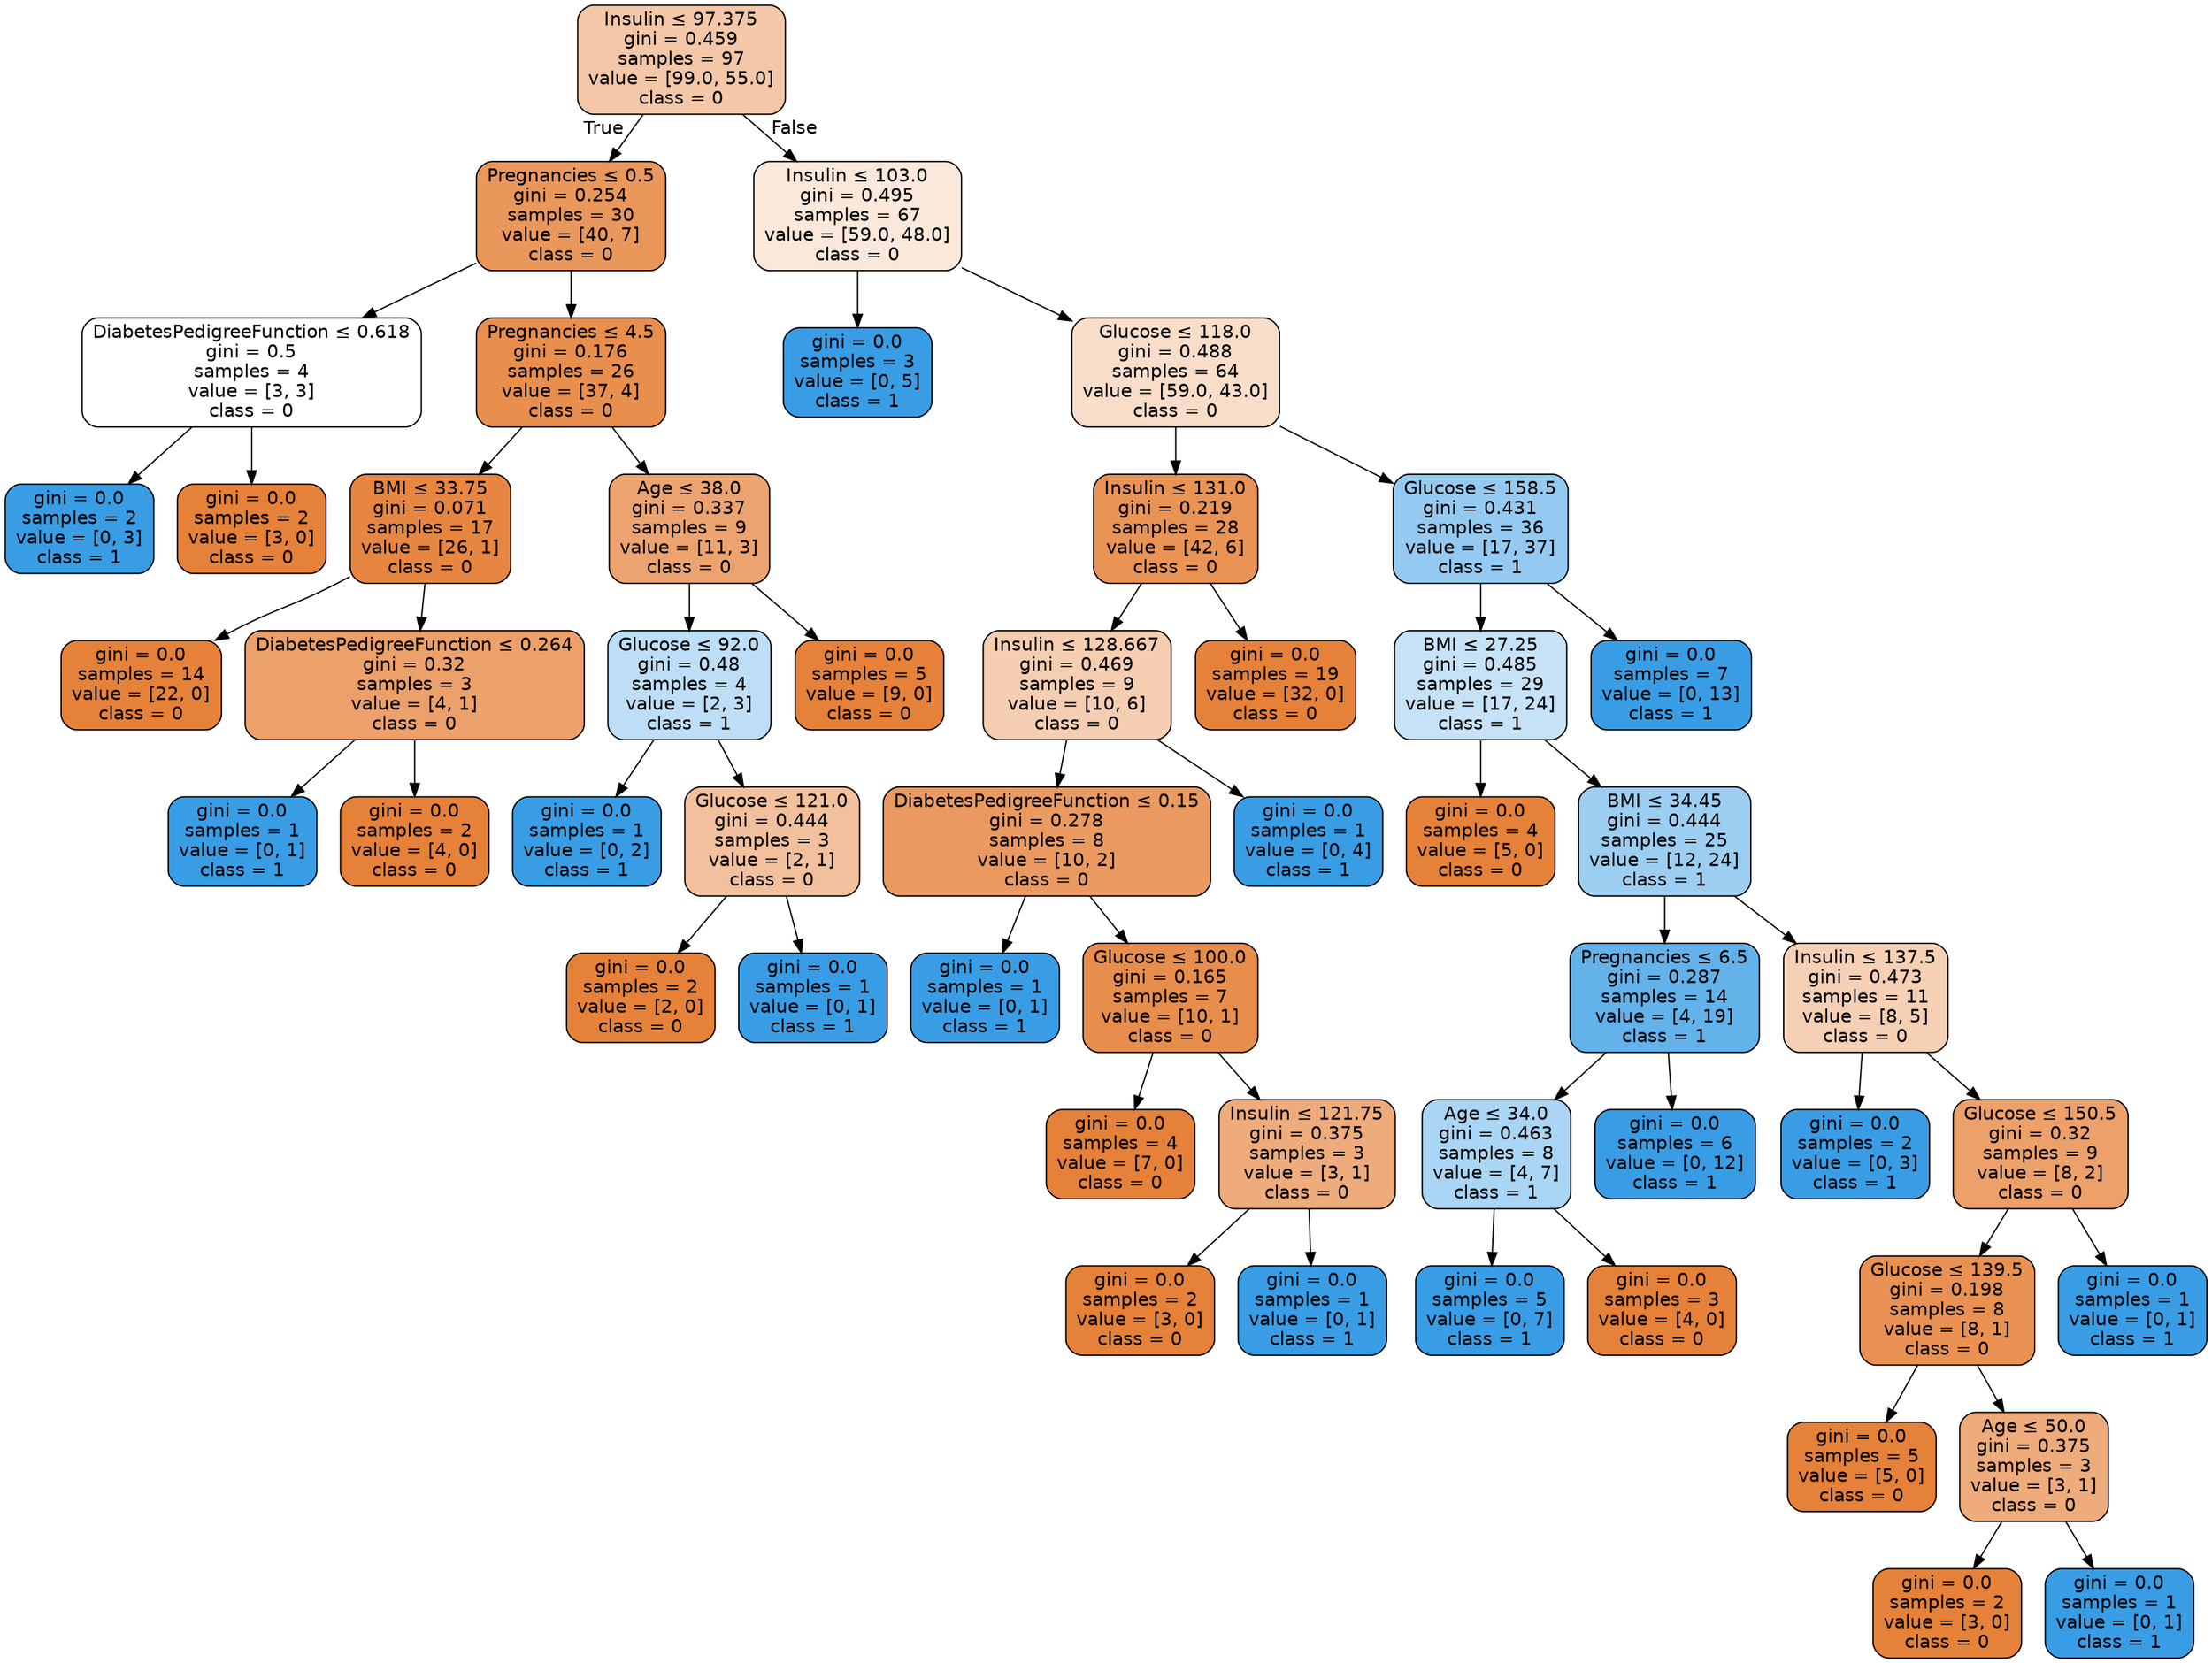 digraph Tree {
node [shape=box, style="filled, rounded", color="black", fontname="helvetica"] ;
edge [fontname="helvetica"] ;
0 [label=<Insulin &le; 97.375<br/>gini = 0.459<br/>samples = 97<br/>value = [99.0, 55.0]<br/>class = 0>, fillcolor="#f3c7a7"] ;
1 [label=<Pregnancies &le; 0.5<br/>gini = 0.254<br/>samples = 30<br/>value = [40, 7]<br/>class = 0>, fillcolor="#ea975c"] ;
0 -> 1 [labeldistance=2.5, labelangle=45, headlabel="True"] ;
2 [label=<DiabetesPedigreeFunction &le; 0.618<br/>gini = 0.5<br/>samples = 4<br/>value = [3, 3]<br/>class = 0>, fillcolor="#ffffff"] ;
1 -> 2 ;
3 [label=<gini = 0.0<br/>samples = 2<br/>value = [0, 3]<br/>class = 1>, fillcolor="#399de5"] ;
2 -> 3 ;
4 [label=<gini = 0.0<br/>samples = 2<br/>value = [3, 0]<br/>class = 0>, fillcolor="#e58139"] ;
2 -> 4 ;
5 [label=<Pregnancies &le; 4.5<br/>gini = 0.176<br/>samples = 26<br/>value = [37, 4]<br/>class = 0>, fillcolor="#e88f4e"] ;
1 -> 5 ;
6 [label=<BMI &le; 33.75<br/>gini = 0.071<br/>samples = 17<br/>value = [26, 1]<br/>class = 0>, fillcolor="#e68641"] ;
5 -> 6 ;
7 [label=<gini = 0.0<br/>samples = 14<br/>value = [22, 0]<br/>class = 0>, fillcolor="#e58139"] ;
6 -> 7 ;
8 [label=<DiabetesPedigreeFunction &le; 0.264<br/>gini = 0.32<br/>samples = 3<br/>value = [4, 1]<br/>class = 0>, fillcolor="#eca06a"] ;
6 -> 8 ;
9 [label=<gini = 0.0<br/>samples = 1<br/>value = [0, 1]<br/>class = 1>, fillcolor="#399de5"] ;
8 -> 9 ;
10 [label=<gini = 0.0<br/>samples = 2<br/>value = [4, 0]<br/>class = 0>, fillcolor="#e58139"] ;
8 -> 10 ;
11 [label=<Age &le; 38.0<br/>gini = 0.337<br/>samples = 9<br/>value = [11, 3]<br/>class = 0>, fillcolor="#eca36f"] ;
5 -> 11 ;
12 [label=<Glucose &le; 92.0<br/>gini = 0.48<br/>samples = 4<br/>value = [2, 3]<br/>class = 1>, fillcolor="#bddef6"] ;
11 -> 12 ;
13 [label=<gini = 0.0<br/>samples = 1<br/>value = [0, 2]<br/>class = 1>, fillcolor="#399de5"] ;
12 -> 13 ;
14 [label=<Glucose &le; 121.0<br/>gini = 0.444<br/>samples = 3<br/>value = [2, 1]<br/>class = 0>, fillcolor="#f2c09c"] ;
12 -> 14 ;
15 [label=<gini = 0.0<br/>samples = 2<br/>value = [2, 0]<br/>class = 0>, fillcolor="#e58139"] ;
14 -> 15 ;
16 [label=<gini = 0.0<br/>samples = 1<br/>value = [0, 1]<br/>class = 1>, fillcolor="#399de5"] ;
14 -> 16 ;
17 [label=<gini = 0.0<br/>samples = 5<br/>value = [9, 0]<br/>class = 0>, fillcolor="#e58139"] ;
11 -> 17 ;
18 [label=<Insulin &le; 103.0<br/>gini = 0.495<br/>samples = 67<br/>value = [59.0, 48.0]<br/>class = 0>, fillcolor="#fae8da"] ;
0 -> 18 [labeldistance=2.5, labelangle=-45, headlabel="False"] ;
19 [label=<gini = 0.0<br/>samples = 3<br/>value = [0, 5]<br/>class = 1>, fillcolor="#399de5"] ;
18 -> 19 ;
20 [label=<Glucose &le; 118.0<br/>gini = 0.488<br/>samples = 64<br/>value = [59.0, 43.0]<br/>class = 0>, fillcolor="#f8ddc9"] ;
18 -> 20 ;
21 [label=<Insulin &le; 131.0<br/>gini = 0.219<br/>samples = 28<br/>value = [42, 6]<br/>class = 0>, fillcolor="#e99355"] ;
20 -> 21 ;
22 [label=<Insulin &le; 128.667<br/>gini = 0.469<br/>samples = 9<br/>value = [10, 6]<br/>class = 0>, fillcolor="#f5cdb0"] ;
21 -> 22 ;
23 [label=<DiabetesPedigreeFunction &le; 0.15<br/>gini = 0.278<br/>samples = 8<br/>value = [10, 2]<br/>class = 0>, fillcolor="#ea9a61"] ;
22 -> 23 ;
24 [label=<gini = 0.0<br/>samples = 1<br/>value = [0, 1]<br/>class = 1>, fillcolor="#399de5"] ;
23 -> 24 ;
25 [label=<Glucose &le; 100.0<br/>gini = 0.165<br/>samples = 7<br/>value = [10, 1]<br/>class = 0>, fillcolor="#e88e4d"] ;
23 -> 25 ;
26 [label=<gini = 0.0<br/>samples = 4<br/>value = [7, 0]<br/>class = 0>, fillcolor="#e58139"] ;
25 -> 26 ;
27 [label=<Insulin &le; 121.75<br/>gini = 0.375<br/>samples = 3<br/>value = [3, 1]<br/>class = 0>, fillcolor="#eeab7b"] ;
25 -> 27 ;
28 [label=<gini = 0.0<br/>samples = 2<br/>value = [3, 0]<br/>class = 0>, fillcolor="#e58139"] ;
27 -> 28 ;
29 [label=<gini = 0.0<br/>samples = 1<br/>value = [0, 1]<br/>class = 1>, fillcolor="#399de5"] ;
27 -> 29 ;
30 [label=<gini = 0.0<br/>samples = 1<br/>value = [0, 4]<br/>class = 1>, fillcolor="#399de5"] ;
22 -> 30 ;
31 [label=<gini = 0.0<br/>samples = 19<br/>value = [32, 0]<br/>class = 0>, fillcolor="#e58139"] ;
21 -> 31 ;
32 [label=<Glucose &le; 158.5<br/>gini = 0.431<br/>samples = 36<br/>value = [17, 37]<br/>class = 1>, fillcolor="#94caf1"] ;
20 -> 32 ;
33 [label=<BMI &le; 27.25<br/>gini = 0.485<br/>samples = 29<br/>value = [17, 24]<br/>class = 1>, fillcolor="#c5e2f7"] ;
32 -> 33 ;
34 [label=<gini = 0.0<br/>samples = 4<br/>value = [5, 0]<br/>class = 0>, fillcolor="#e58139"] ;
33 -> 34 ;
35 [label=<BMI &le; 34.45<br/>gini = 0.444<br/>samples = 25<br/>value = [12, 24]<br/>class = 1>, fillcolor="#9ccef2"] ;
33 -> 35 ;
36 [label=<Pregnancies &le; 6.5<br/>gini = 0.287<br/>samples = 14<br/>value = [4, 19]<br/>class = 1>, fillcolor="#63b2ea"] ;
35 -> 36 ;
37 [label=<Age &le; 34.0<br/>gini = 0.463<br/>samples = 8<br/>value = [4, 7]<br/>class = 1>, fillcolor="#aad5f4"] ;
36 -> 37 ;
38 [label=<gini = 0.0<br/>samples = 5<br/>value = [0, 7]<br/>class = 1>, fillcolor="#399de5"] ;
37 -> 38 ;
39 [label=<gini = 0.0<br/>samples = 3<br/>value = [4, 0]<br/>class = 0>, fillcolor="#e58139"] ;
37 -> 39 ;
40 [label=<gini = 0.0<br/>samples = 6<br/>value = [0, 12]<br/>class = 1>, fillcolor="#399de5"] ;
36 -> 40 ;
41 [label=<Insulin &le; 137.5<br/>gini = 0.473<br/>samples = 11<br/>value = [8, 5]<br/>class = 0>, fillcolor="#f5d0b5"] ;
35 -> 41 ;
42 [label=<gini = 0.0<br/>samples = 2<br/>value = [0, 3]<br/>class = 1>, fillcolor="#399de5"] ;
41 -> 42 ;
43 [label=<Glucose &le; 150.5<br/>gini = 0.32<br/>samples = 9<br/>value = [8, 2]<br/>class = 0>, fillcolor="#eca06a"] ;
41 -> 43 ;
44 [label=<Glucose &le; 139.5<br/>gini = 0.198<br/>samples = 8<br/>value = [8, 1]<br/>class = 0>, fillcolor="#e89152"] ;
43 -> 44 ;
45 [label=<gini = 0.0<br/>samples = 5<br/>value = [5, 0]<br/>class = 0>, fillcolor="#e58139"] ;
44 -> 45 ;
46 [label=<Age &le; 50.0<br/>gini = 0.375<br/>samples = 3<br/>value = [3, 1]<br/>class = 0>, fillcolor="#eeab7b"] ;
44 -> 46 ;
47 [label=<gini = 0.0<br/>samples = 2<br/>value = [3, 0]<br/>class = 0>, fillcolor="#e58139"] ;
46 -> 47 ;
48 [label=<gini = 0.0<br/>samples = 1<br/>value = [0, 1]<br/>class = 1>, fillcolor="#399de5"] ;
46 -> 48 ;
49 [label=<gini = 0.0<br/>samples = 1<br/>value = [0, 1]<br/>class = 1>, fillcolor="#399de5"] ;
43 -> 49 ;
50 [label=<gini = 0.0<br/>samples = 7<br/>value = [0, 13]<br/>class = 1>, fillcolor="#399de5"] ;
32 -> 50 ;
}